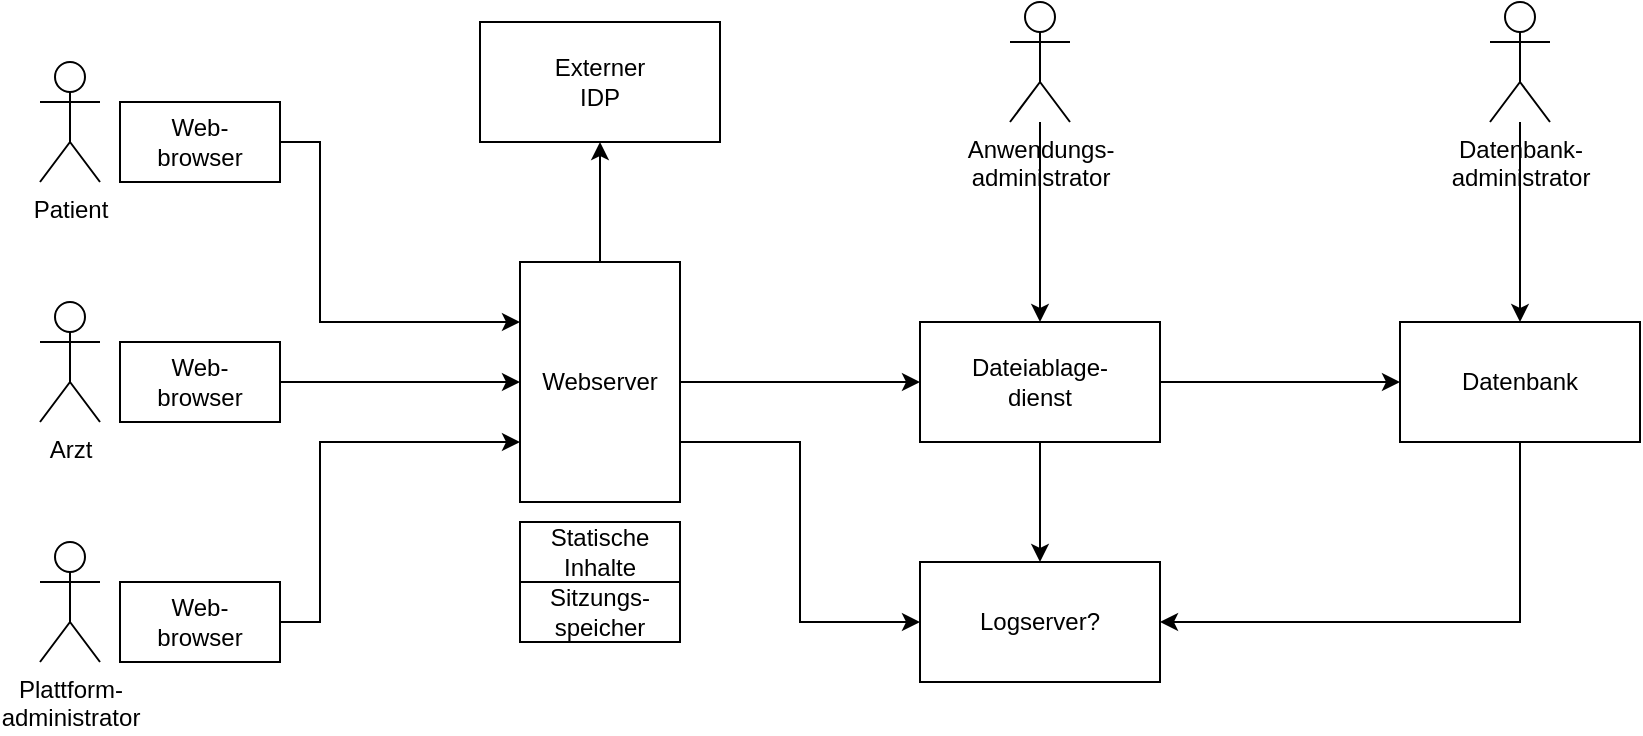 <mxfile version="20.4.1" type="device"><diagram id="uVGfITCaFiUJm7X7XIJg" name="Seite-1"><mxGraphModel dx="1422" dy="705" grid="1" gridSize="10" guides="1" tooltips="1" connect="1" arrows="1" fold="1" page="1" pageScale="1" pageWidth="827" pageHeight="1169" math="0" shadow="0"><root><mxCell id="0"/><mxCell id="1" parent="0"/><mxCell id="wEpryMoChp48_agsQIqM-1" value="Patient" style="shape=umlActor;verticalLabelPosition=bottom;verticalAlign=top;html=1;outlineConnect=0;" parent="1" vertex="1"><mxGeometry x="40" y="40" width="30" height="60" as="geometry"/></mxCell><mxCell id="wEpryMoChp48_agsQIqM-2" value="Arzt" style="shape=umlActor;verticalLabelPosition=bottom;verticalAlign=top;html=1;outlineConnect=0;" parent="1" vertex="1"><mxGeometry x="40" y="160" width="30" height="60" as="geometry"/></mxCell><mxCell id="wEpryMoChp48_agsQIqM-3" value="&lt;div&gt;Plattform-&lt;/div&gt;&lt;div&gt;administrator&lt;/div&gt;" style="shape=umlActor;verticalLabelPosition=bottom;verticalAlign=top;html=1;outlineConnect=0;" parent="1" vertex="1"><mxGeometry x="40" y="280" width="30" height="60" as="geometry"/></mxCell><mxCell id="wEpryMoChp48_agsQIqM-12" style="edgeStyle=orthogonalEdgeStyle;rounded=0;orthogonalLoop=1;jettySize=auto;html=1;exitX=1;exitY=0.5;exitDx=0;exitDy=0;entryX=0;entryY=0.25;entryDx=0;entryDy=0;" parent="1" source="wEpryMoChp48_agsQIqM-5" target="wEpryMoChp48_agsQIqM-10" edge="1"><mxGeometry relative="1" as="geometry"><mxPoint x="180" y="180" as="targetPoint"/><Array as="points"><mxPoint x="180" y="80"/><mxPoint x="180" y="170"/></Array></mxGeometry></mxCell><mxCell id="wEpryMoChp48_agsQIqM-5" value="&lt;div&gt;Web-&lt;/div&gt;&lt;div&gt;browser&lt;br&gt;&lt;/div&gt;" style="rounded=0;whiteSpace=wrap;html=1;" parent="1" vertex="1"><mxGeometry x="80" y="60" width="80" height="40" as="geometry"/></mxCell><mxCell id="wEpryMoChp48_agsQIqM-11" style="edgeStyle=orthogonalEdgeStyle;rounded=0;orthogonalLoop=1;jettySize=auto;html=1;exitX=1;exitY=0.5;exitDx=0;exitDy=0;" parent="1" source="wEpryMoChp48_agsQIqM-6" target="wEpryMoChp48_agsQIqM-10" edge="1"><mxGeometry relative="1" as="geometry"/></mxCell><mxCell id="wEpryMoChp48_agsQIqM-6" value="&lt;div&gt;Web-&lt;/div&gt;&lt;div&gt;browser&lt;br&gt;&lt;/div&gt;" style="rounded=0;whiteSpace=wrap;html=1;" parent="1" vertex="1"><mxGeometry x="80" y="180" width="80" height="40" as="geometry"/></mxCell><mxCell id="wEpryMoChp48_agsQIqM-13" style="edgeStyle=orthogonalEdgeStyle;rounded=0;orthogonalLoop=1;jettySize=auto;html=1;exitX=1;exitY=0.5;exitDx=0;exitDy=0;entryX=0;entryY=0.75;entryDx=0;entryDy=0;" parent="1" source="wEpryMoChp48_agsQIqM-7" target="wEpryMoChp48_agsQIqM-10" edge="1"><mxGeometry relative="1" as="geometry"><Array as="points"><mxPoint x="180" y="320"/><mxPoint x="180" y="230"/></Array></mxGeometry></mxCell><mxCell id="wEpryMoChp48_agsQIqM-7" value="&lt;div&gt;Web-&lt;/div&gt;&lt;div&gt;browser&lt;br&gt;&lt;/div&gt;" style="rounded=0;whiteSpace=wrap;html=1;" parent="1" vertex="1"><mxGeometry x="80" y="300" width="80" height="40" as="geometry"/></mxCell><mxCell id="wEpryMoChp48_agsQIqM-19" style="edgeStyle=orthogonalEdgeStyle;rounded=0;orthogonalLoop=1;jettySize=auto;html=1;exitX=1;exitY=0.5;exitDx=0;exitDy=0;" parent="1" source="wEpryMoChp48_agsQIqM-10" target="wEpryMoChp48_agsQIqM-15" edge="1"><mxGeometry relative="1" as="geometry"/></mxCell><mxCell id="wEpryMoChp48_agsQIqM-24" style="edgeStyle=orthogonalEdgeStyle;rounded=0;orthogonalLoop=1;jettySize=auto;html=1;exitX=1;exitY=0.75;exitDx=0;exitDy=0;entryX=0;entryY=0.5;entryDx=0;entryDy=0;" parent="1" source="wEpryMoChp48_agsQIqM-10" target="wEpryMoChp48_agsQIqM-17" edge="1"><mxGeometry relative="1" as="geometry"/></mxCell><mxCell id="wEpryMoChp48_agsQIqM-26" style="edgeStyle=orthogonalEdgeStyle;rounded=0;orthogonalLoop=1;jettySize=auto;html=1;exitX=0.5;exitY=0;exitDx=0;exitDy=0;" parent="1" source="wEpryMoChp48_agsQIqM-10" target="wEpryMoChp48_agsQIqM-14" edge="1"><mxGeometry relative="1" as="geometry"/></mxCell><mxCell id="wEpryMoChp48_agsQIqM-10" value="&lt;div&gt;Webserver&lt;/div&gt;" style="rounded=0;whiteSpace=wrap;html=1;" parent="1" vertex="1"><mxGeometry x="280" y="140" width="80" height="120" as="geometry"/></mxCell><mxCell id="wEpryMoChp48_agsQIqM-14" value="&lt;div&gt;Externer&lt;/div&gt;&lt;div&gt;IDP&lt;br&gt;&lt;/div&gt;" style="rounded=0;whiteSpace=wrap;html=1;" parent="1" vertex="1"><mxGeometry x="260" y="20" width="120" height="60" as="geometry"/></mxCell><mxCell id="wEpryMoChp48_agsQIqM-18" style="edgeStyle=orthogonalEdgeStyle;rounded=0;orthogonalLoop=1;jettySize=auto;html=1;exitX=1;exitY=0.5;exitDx=0;exitDy=0;" parent="1" source="wEpryMoChp48_agsQIqM-15" target="wEpryMoChp48_agsQIqM-16" edge="1"><mxGeometry relative="1" as="geometry"/></mxCell><mxCell id="wEpryMoChp48_agsQIqM-25" style="edgeStyle=orthogonalEdgeStyle;rounded=0;orthogonalLoop=1;jettySize=auto;html=1;exitX=0.5;exitY=1;exitDx=0;exitDy=0;entryX=0.5;entryY=0;entryDx=0;entryDy=0;" parent="1" source="wEpryMoChp48_agsQIqM-15" target="wEpryMoChp48_agsQIqM-17" edge="1"><mxGeometry relative="1" as="geometry"/></mxCell><mxCell id="wEpryMoChp48_agsQIqM-15" value="&lt;div&gt;Dateiablage-&lt;/div&gt;&lt;div&gt;dienst&lt;br&gt;&lt;/div&gt;" style="rounded=0;whiteSpace=wrap;html=1;" parent="1" vertex="1"><mxGeometry x="480" y="170" width="120" height="60" as="geometry"/></mxCell><mxCell id="jYVqGs-6-Orzp6eaTr2p-7" style="edgeStyle=orthogonalEdgeStyle;rounded=0;orthogonalLoop=1;jettySize=auto;html=1;exitX=0.5;exitY=1;exitDx=0;exitDy=0;entryX=1;entryY=0.5;entryDx=0;entryDy=0;" edge="1" parent="1" source="wEpryMoChp48_agsQIqM-16" target="wEpryMoChp48_agsQIqM-17"><mxGeometry relative="1" as="geometry"/></mxCell><mxCell id="wEpryMoChp48_agsQIqM-16" value="Datenbank" style="rounded=0;whiteSpace=wrap;html=1;" parent="1" vertex="1"><mxGeometry x="720" y="170" width="120" height="60" as="geometry"/></mxCell><mxCell id="wEpryMoChp48_agsQIqM-17" value="Logserver?" style="rounded=0;whiteSpace=wrap;html=1;" parent="1" vertex="1"><mxGeometry x="480" y="290" width="120" height="60" as="geometry"/></mxCell><mxCell id="wEpryMoChp48_agsQIqM-20" value="Statische Inhalte" style="rounded=0;whiteSpace=wrap;html=1;" parent="1" vertex="1"><mxGeometry x="280" y="270" width="80" height="30" as="geometry"/></mxCell><mxCell id="wEpryMoChp48_agsQIqM-21" value="&lt;div&gt;Sitzungs-&lt;/div&gt;&lt;div&gt;speicher&lt;br&gt;&lt;/div&gt;" style="rounded=0;whiteSpace=wrap;html=1;" parent="1" vertex="1"><mxGeometry x="280" y="300" width="80" height="30" as="geometry"/></mxCell><mxCell id="jYVqGs-6-Orzp6eaTr2p-5" style="edgeStyle=orthogonalEdgeStyle;rounded=0;orthogonalLoop=1;jettySize=auto;html=1;" edge="1" parent="1" source="jYVqGs-6-Orzp6eaTr2p-1" target="wEpryMoChp48_agsQIqM-15"><mxGeometry relative="1" as="geometry"/></mxCell><mxCell id="jYVqGs-6-Orzp6eaTr2p-1" value="&lt;div&gt;Anwendungs-&lt;/div&gt;&lt;div&gt;administrator&lt;/div&gt;" style="shape=umlActor;verticalLabelPosition=bottom;verticalAlign=top;html=1;outlineConnect=0;" vertex="1" parent="1"><mxGeometry x="525" y="10" width="30" height="60" as="geometry"/></mxCell><mxCell id="jYVqGs-6-Orzp6eaTr2p-6" style="edgeStyle=orthogonalEdgeStyle;rounded=0;orthogonalLoop=1;jettySize=auto;html=1;" edge="1" parent="1" source="jYVqGs-6-Orzp6eaTr2p-2" target="wEpryMoChp48_agsQIqM-16"><mxGeometry relative="1" as="geometry"/></mxCell><mxCell id="jYVqGs-6-Orzp6eaTr2p-2" value="&lt;div&gt;Datenbank-&lt;/div&gt;&lt;div&gt;administrator&lt;/div&gt;" style="shape=umlActor;verticalLabelPosition=bottom;verticalAlign=top;html=1;outlineConnect=0;" vertex="1" parent="1"><mxGeometry x="765" y="10" width="30" height="60" as="geometry"/></mxCell><mxCell id="jYVqGs-6-Orzp6eaTr2p-8" value="Technisch" parent="0" visible="0"/><mxCell id="jYVqGs-6-Orzp6eaTr2p-11" value="(PostgreSQL)" style="text;html=1;strokeColor=none;fillColor=none;align=center;verticalAlign=middle;whiteSpace=wrap;rounded=0;fontColor=#0000ff;" vertex="1" parent="jYVqGs-6-Orzp6eaTr2p-8"><mxGeometry x="720" y="210" width="120" height="20" as="geometry"/></mxCell><mxCell id="jYVqGs-6-Orzp6eaTr2p-12" value="(DJango, Python)" style="text;html=1;strokeColor=none;fillColor=none;align=center;verticalAlign=middle;whiteSpace=wrap;rounded=0;fontColor=#0000ff;" vertex="1" parent="jYVqGs-6-Orzp6eaTr2p-8"><mxGeometry x="280" y="230" width="80" height="30" as="geometry"/></mxCell><mxCell id="jYVqGs-6-Orzp6eaTr2p-13" value="(Python)" style="text;html=1;strokeColor=none;fillColor=none;align=center;verticalAlign=middle;whiteSpace=wrap;rounded=0;fontColor=#0000ff;" vertex="1" parent="jYVqGs-6-Orzp6eaTr2p-8"><mxGeometry x="480" y="210" width="120" height="20" as="geometry"/></mxCell><mxCell id="jYVqGs-6-Orzp6eaTr2p-14" value="(Vue.js)" style="text;html=1;strokeColor=none;fillColor=none;align=center;verticalAlign=middle;whiteSpace=wrap;rounded=0;fontColor=#0000ff;" vertex="1" parent="jYVqGs-6-Orzp6eaTr2p-8"><mxGeometry x="80" y="100" width="80" height="20" as="geometry"/></mxCell><mxCell id="jYVqGs-6-Orzp6eaTr2p-15" value="(Vue.js)" style="text;html=1;strokeColor=none;fillColor=none;align=center;verticalAlign=middle;whiteSpace=wrap;rounded=0;fontColor=#0000ff;" vertex="1" parent="jYVqGs-6-Orzp6eaTr2p-8"><mxGeometry x="80" y="220" width="80" height="20" as="geometry"/></mxCell><mxCell id="jYVqGs-6-Orzp6eaTr2p-16" value="(Vue.js)" style="text;html=1;strokeColor=none;fillColor=none;align=center;verticalAlign=middle;whiteSpace=wrap;rounded=0;fontColor=#0000ff;" vertex="1" parent="jYVqGs-6-Orzp6eaTr2p-8"><mxGeometry x="80" y="340" width="80" height="20" as="geometry"/></mxCell><mxCell id="jYVqGs-6-Orzp6eaTr2p-17" value="HTTP/TLS" style="text;html=1;strokeColor=none;fillColor=none;align=center;verticalAlign=middle;whiteSpace=wrap;rounded=0;fontColor=#0000ff;" vertex="1" parent="jYVqGs-6-Orzp6eaTr2p-8"><mxGeometry x="380" y="180" width="80" height="20" as="geometry"/></mxCell><mxCell id="jYVqGs-6-Orzp6eaTr2p-18" value="PSQL/TLS" style="text;html=1;strokeColor=none;fillColor=none;align=center;verticalAlign=middle;whiteSpace=wrap;rounded=0;fontColor=#0000ff;" vertex="1" parent="jYVqGs-6-Orzp6eaTr2p-8"><mxGeometry x="620" y="180" width="80" height="20" as="geometry"/></mxCell><mxCell id="jYVqGs-6-Orzp6eaTr2p-20" value="HTTP/TLS" style="text;html=1;strokeColor=none;fillColor=none;align=center;verticalAlign=middle;whiteSpace=wrap;rounded=0;fontColor=#0000ff;" vertex="1" parent="jYVqGs-6-Orzp6eaTr2p-8"><mxGeometry x="180" y="150" width="80" height="20" as="geometry"/></mxCell><mxCell id="jYVqGs-6-Orzp6eaTr2p-21" value="HTTP/TLS" style="text;html=1;strokeColor=none;fillColor=none;align=center;verticalAlign=middle;whiteSpace=wrap;rounded=0;fontColor=#0000ff;" vertex="1" parent="jYVqGs-6-Orzp6eaTr2p-8"><mxGeometry x="180" y="180" width="80" height="20" as="geometry"/></mxCell><mxCell id="jYVqGs-6-Orzp6eaTr2p-22" value="HTTP/TLS" style="text;html=1;strokeColor=none;fillColor=none;align=center;verticalAlign=middle;whiteSpace=wrap;rounded=0;fontColor=#0000ff;" vertex="1" parent="jYVqGs-6-Orzp6eaTr2p-8"><mxGeometry x="180" y="210" width="80" height="20" as="geometry"/></mxCell><mxCell id="jYVqGs-6-Orzp6eaTr2p-23" value="HTTP/TLS" style="text;html=1;strokeColor=none;fillColor=none;align=center;verticalAlign=middle;whiteSpace=wrap;rounded=0;fontColor=#0000ff;" vertex="1" parent="jYVqGs-6-Orzp6eaTr2p-8"><mxGeometry x="320" y="100" width="80" height="20" as="geometry"/></mxCell><mxCell id="jYVqGs-6-Orzp6eaTr2p-24" value="SSH" style="text;html=1;strokeColor=none;fillColor=none;align=center;verticalAlign=middle;whiteSpace=wrap;rounded=0;fontColor=#0000ff;" vertex="1" parent="jYVqGs-6-Orzp6eaTr2p-8"><mxGeometry x="540" y="120" width="40" height="20" as="geometry"/></mxCell><mxCell id="jYVqGs-6-Orzp6eaTr2p-25" value="SSH" style="text;html=1;strokeColor=none;fillColor=none;align=center;verticalAlign=middle;whiteSpace=wrap;rounded=0;fontColor=#0000ff;" vertex="1" parent="jYVqGs-6-Orzp6eaTr2p-8"><mxGeometry x="780" y="120" width="40" height="20" as="geometry"/></mxCell><mxCell id="jYVqGs-6-Orzp6eaTr2p-26" value="(Google IDP)" style="text;html=1;strokeColor=none;fillColor=none;align=center;verticalAlign=middle;whiteSpace=wrap;rounded=0;fontColor=#0000ff;" vertex="1" parent="jYVqGs-6-Orzp6eaTr2p-8"><mxGeometry x="260" y="60" width="120" height="20" as="geometry"/></mxCell></root></mxGraphModel></diagram></mxfile>